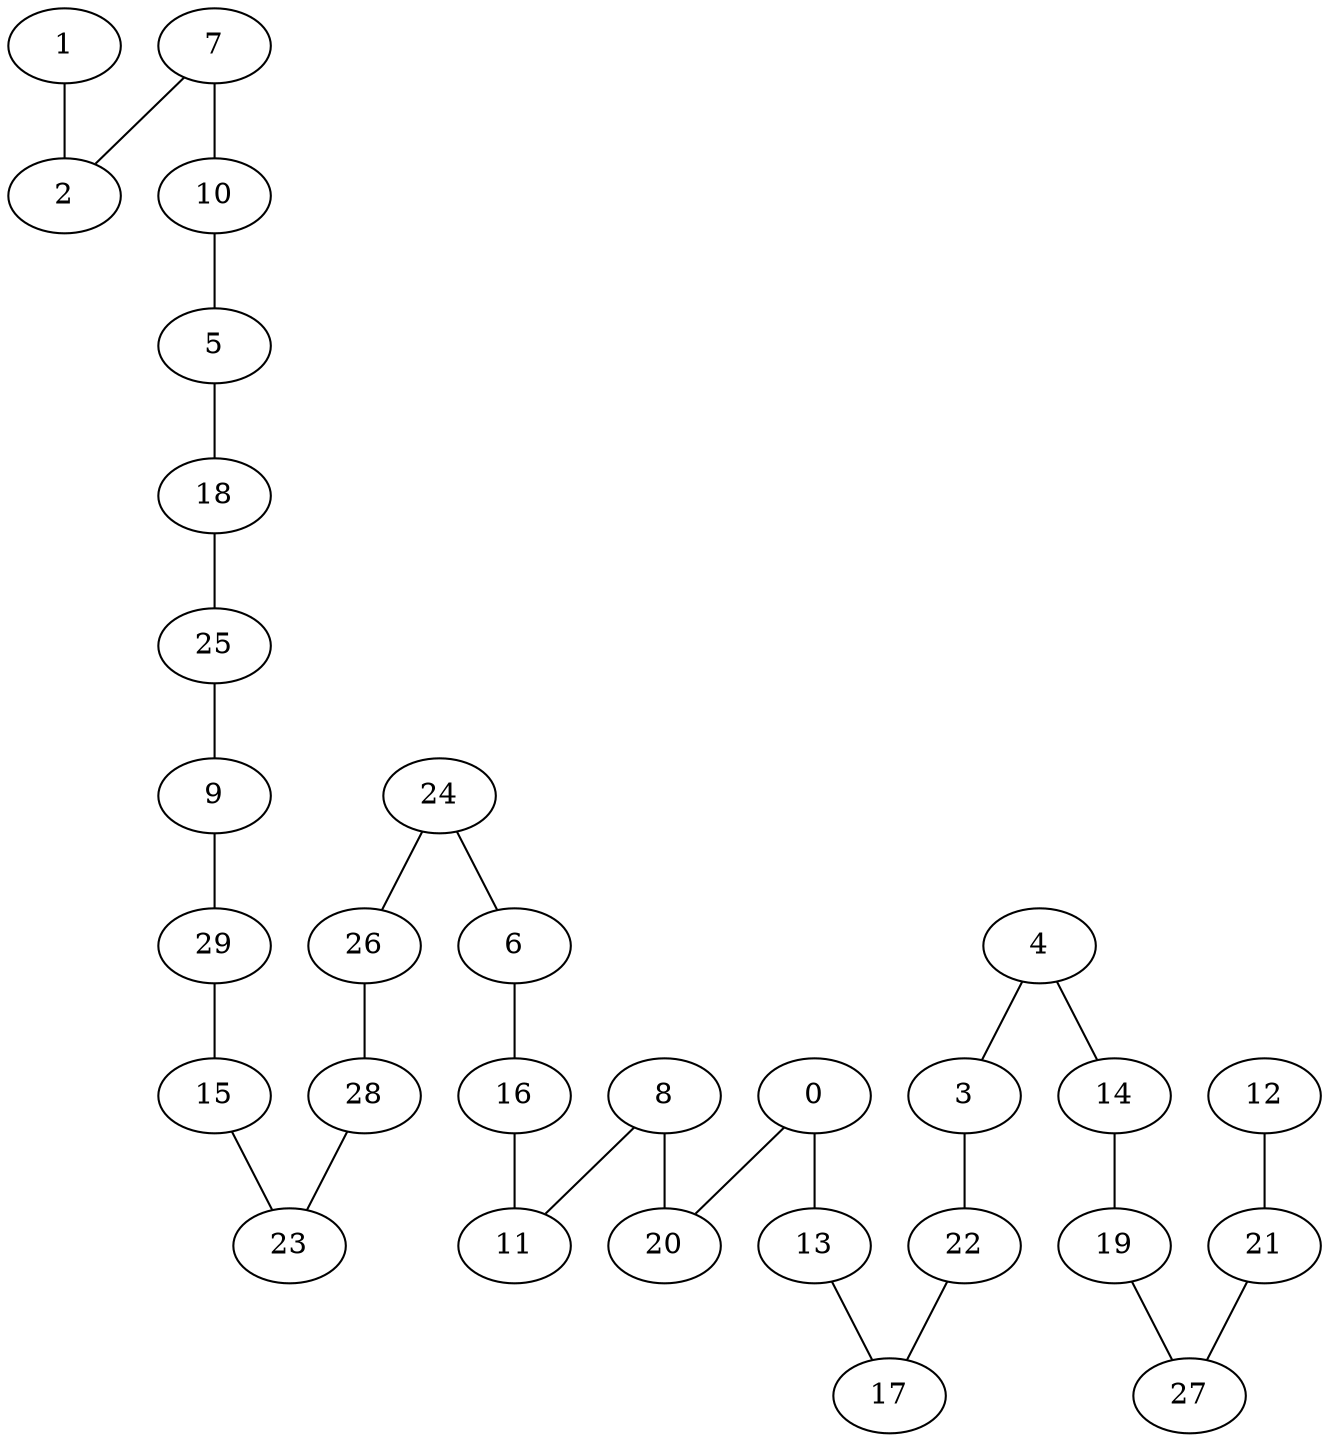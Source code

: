 strict graph G {
1;
2;
7;
10;
5;
18;
25;
9;
29;
15;
23;
28;
26;
24;
6;
16;
11;
8;
20;
0;
13;
17;
22;
3;
4;
14;
19;
27;
21;
12;
24 -- 6;
25 -- 9;
7 -- 10;
6 -- 16;
5 -- 18;
10 -- 5;
24 -- 26;
16 -- 11;
29 -- 15;
8 -- 20;
14 -- 19;
9 -- 29;
0 -- 20;
8 -- 11;
19 -- 27;
15 -- 23;
1 -- 2;
28 -- 23;
26 -- 28;
3 -- 22;
4 -- 14;
0 -- 13;
21 -- 27;
4 -- 3;
22 -- 17;
7 -- 2;
18 -- 25;
13 -- 17;
12 -- 21;
}

